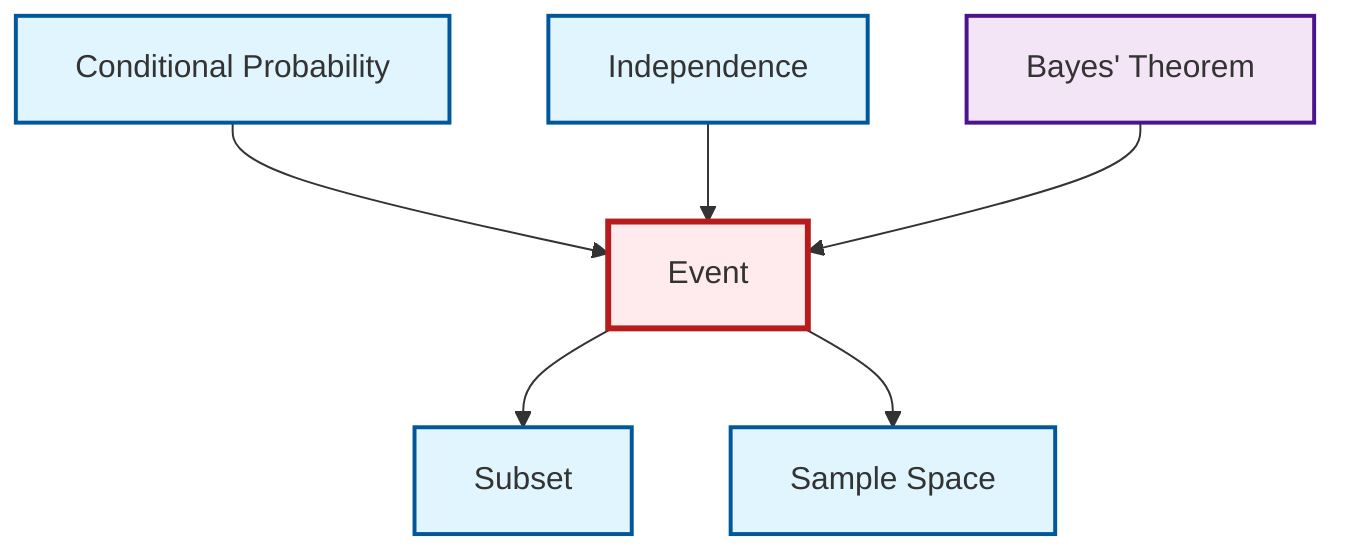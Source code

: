 graph TD
    classDef definition fill:#e1f5fe,stroke:#01579b,stroke-width:2px
    classDef theorem fill:#f3e5f5,stroke:#4a148c,stroke-width:2px
    classDef axiom fill:#fff3e0,stroke:#e65100,stroke-width:2px
    classDef example fill:#e8f5e9,stroke:#1b5e20,stroke-width:2px
    classDef current fill:#ffebee,stroke:#b71c1c,stroke-width:3px
    def-event["Event"]:::definition
    def-subset["Subset"]:::definition
    def-independence["Independence"]:::definition
    thm-bayes["Bayes' Theorem"]:::theorem
    def-conditional-probability["Conditional Probability"]:::definition
    def-sample-space["Sample Space"]:::definition
    def-event --> def-subset
    def-conditional-probability --> def-event
    def-event --> def-sample-space
    def-independence --> def-event
    thm-bayes --> def-event
    class def-event current